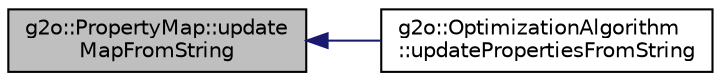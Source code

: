 digraph "g2o::PropertyMap::updateMapFromString"
{
  edge [fontname="Helvetica",fontsize="10",labelfontname="Helvetica",labelfontsize="10"];
  node [fontname="Helvetica",fontsize="10",shape=record];
  rankdir="LR";
  Node14 [label="g2o::PropertyMap::update\lMapFromString",height=0.2,width=0.4,color="black", fillcolor="grey75", style="filled", fontcolor="black"];
  Node14 -> Node15 [dir="back",color="midnightblue",fontsize="10",style="solid"];
  Node15 [label="g2o::OptimizationAlgorithm\l::updatePropertiesFromString",height=0.2,width=0.4,color="black", fillcolor="white", style="filled",URL="$classg2o_1_1_optimization_algorithm.html#aa05a6380f936c728a574c7c272bcc524"];
}
